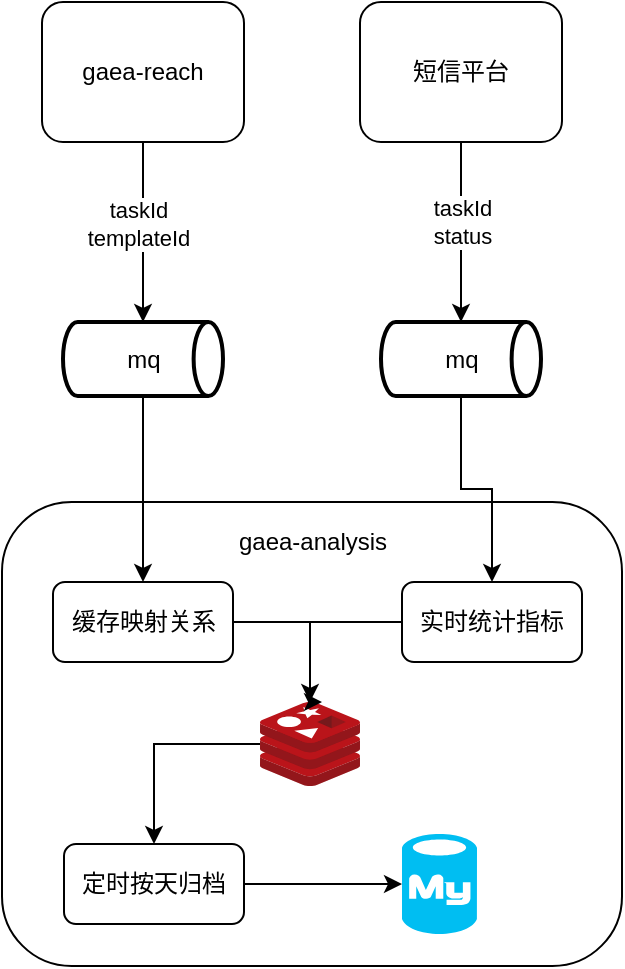<mxfile version="16.4.3" type="github">
  <diagram id="QfpV6kOfdEtOZohssIw-" name="Page-1">
    <mxGraphModel dx="1038" dy="667" grid="1" gridSize="10" guides="1" tooltips="1" connect="1" arrows="1" fold="1" page="1" pageScale="1" pageWidth="827" pageHeight="1169" math="0" shadow="0">
      <root>
        <mxCell id="0" />
        <mxCell id="1" parent="0" />
        <mxCell id="YGTyeJJ0-g0J-V8NWOky-4" value="" style="rounded=1;whiteSpace=wrap;html=1;" vertex="1" parent="1">
          <mxGeometry x="200" y="340" width="310" height="232" as="geometry" />
        </mxCell>
        <mxCell id="YGTyeJJ0-g0J-V8NWOky-19" value="" style="edgeStyle=orthogonalEdgeStyle;rounded=0;orthogonalLoop=1;jettySize=auto;html=1;" edge="1" parent="1" source="YGTyeJJ0-g0J-V8NWOky-5" target="YGTyeJJ0-g0J-V8NWOky-22">
          <mxGeometry relative="1" as="geometry" />
        </mxCell>
        <mxCell id="YGTyeJJ0-g0J-V8NWOky-5" value="mq" style="strokeWidth=2;html=1;shape=mxgraph.flowchart.direct_data;whiteSpace=wrap;" vertex="1" parent="1">
          <mxGeometry x="230.5" y="250" width="80" height="37" as="geometry" />
        </mxCell>
        <mxCell id="YGTyeJJ0-g0J-V8NWOky-34" style="edgeStyle=orthogonalEdgeStyle;rounded=0;orthogonalLoop=1;jettySize=auto;html=1;entryX=0.5;entryY=0;entryDx=0;entryDy=0;" edge="1" parent="1" source="YGTyeJJ0-g0J-V8NWOky-9" target="YGTyeJJ0-g0J-V8NWOky-29">
          <mxGeometry relative="1" as="geometry" />
        </mxCell>
        <mxCell id="YGTyeJJ0-g0J-V8NWOky-9" value="" style="sketch=0;aspect=fixed;html=1;points=[];align=center;image;fontSize=12;image=img/lib/mscae/Cache_Redis_Product.svg;" vertex="1" parent="1">
          <mxGeometry x="329" y="440" width="50" height="42" as="geometry" />
        </mxCell>
        <mxCell id="YGTyeJJ0-g0J-V8NWOky-11" value="" style="verticalLabelPosition=bottom;html=1;verticalAlign=top;align=center;strokeColor=none;fillColor=#00BEF2;shape=mxgraph.azure.mysql_database;" vertex="1" parent="1">
          <mxGeometry x="400" y="506" width="37.5" height="50" as="geometry" />
        </mxCell>
        <mxCell id="YGTyeJJ0-g0J-V8NWOky-25" value="" style="edgeStyle=orthogonalEdgeStyle;rounded=0;orthogonalLoop=1;jettySize=auto;html=1;" edge="1" parent="1" source="YGTyeJJ0-g0J-V8NWOky-13" target="YGTyeJJ0-g0J-V8NWOky-24">
          <mxGeometry relative="1" as="geometry" />
        </mxCell>
        <mxCell id="YGTyeJJ0-g0J-V8NWOky-13" value="mq" style="strokeWidth=2;html=1;shape=mxgraph.flowchart.direct_data;whiteSpace=wrap;" vertex="1" parent="1">
          <mxGeometry x="389.5" y="250" width="80" height="37" as="geometry" />
        </mxCell>
        <mxCell id="YGTyeJJ0-g0J-V8NWOky-16" value="" style="edgeStyle=orthogonalEdgeStyle;rounded=0;orthogonalLoop=1;jettySize=auto;html=1;" edge="1" parent="1" source="YGTyeJJ0-g0J-V8NWOky-14" target="YGTyeJJ0-g0J-V8NWOky-5">
          <mxGeometry relative="1" as="geometry" />
        </mxCell>
        <mxCell id="YGTyeJJ0-g0J-V8NWOky-18" value="taskId&lt;br&gt;templateId" style="edgeLabel;html=1;align=center;verticalAlign=middle;resizable=0;points=[];" vertex="1" connectable="0" parent="YGTyeJJ0-g0J-V8NWOky-16">
          <mxGeometry x="0.124" y="-3" relative="1" as="geometry">
            <mxPoint y="-10" as="offset" />
          </mxGeometry>
        </mxCell>
        <mxCell id="YGTyeJJ0-g0J-V8NWOky-14" value="gaea-reach" style="rounded=1;whiteSpace=wrap;html=1;" vertex="1" parent="1">
          <mxGeometry x="220" y="90" width="101" height="70" as="geometry" />
        </mxCell>
        <mxCell id="YGTyeJJ0-g0J-V8NWOky-17" value="" style="edgeStyle=orthogonalEdgeStyle;rounded=0;orthogonalLoop=1;jettySize=auto;html=1;" edge="1" parent="1" source="YGTyeJJ0-g0J-V8NWOky-15" target="YGTyeJJ0-g0J-V8NWOky-13">
          <mxGeometry relative="1" as="geometry" />
        </mxCell>
        <mxCell id="YGTyeJJ0-g0J-V8NWOky-21" value="taskId&lt;br&gt;status" style="edgeLabel;html=1;align=center;verticalAlign=middle;resizable=0;points=[];" vertex="1" connectable="0" parent="YGTyeJJ0-g0J-V8NWOky-17">
          <mxGeometry x="-0.356" y="2" relative="1" as="geometry">
            <mxPoint x="-2" y="11" as="offset" />
          </mxGeometry>
        </mxCell>
        <mxCell id="YGTyeJJ0-g0J-V8NWOky-15" value="短信平台" style="rounded=1;whiteSpace=wrap;html=1;" vertex="1" parent="1">
          <mxGeometry x="379" y="90" width="101" height="70" as="geometry" />
        </mxCell>
        <mxCell id="YGTyeJJ0-g0J-V8NWOky-23" style="edgeStyle=orthogonalEdgeStyle;rounded=0;orthogonalLoop=1;jettySize=auto;html=1;" edge="1" parent="1" source="YGTyeJJ0-g0J-V8NWOky-22" target="YGTyeJJ0-g0J-V8NWOky-9">
          <mxGeometry relative="1" as="geometry" />
        </mxCell>
        <mxCell id="YGTyeJJ0-g0J-V8NWOky-22" value="缓存映射关系" style="rounded=1;whiteSpace=wrap;html=1;" vertex="1" parent="1">
          <mxGeometry x="225.5" y="380" width="90" height="40" as="geometry" />
        </mxCell>
        <mxCell id="YGTyeJJ0-g0J-V8NWOky-35" style="edgeStyle=orthogonalEdgeStyle;rounded=0;orthogonalLoop=1;jettySize=auto;html=1;entryX=0.62;entryY=0;entryDx=0;entryDy=0;entryPerimeter=0;" edge="1" parent="1" source="YGTyeJJ0-g0J-V8NWOky-24" target="YGTyeJJ0-g0J-V8NWOky-9">
          <mxGeometry relative="1" as="geometry">
            <Array as="points">
              <mxPoint x="354" y="400" />
              <mxPoint x="354" y="440" />
            </Array>
          </mxGeometry>
        </mxCell>
        <mxCell id="YGTyeJJ0-g0J-V8NWOky-24" value="实时统计指标" style="rounded=1;whiteSpace=wrap;html=1;" vertex="1" parent="1">
          <mxGeometry x="400" y="380" width="90" height="40" as="geometry" />
        </mxCell>
        <mxCell id="YGTyeJJ0-g0J-V8NWOky-28" value="gaea-analysis" style="text;html=1;align=center;verticalAlign=middle;resizable=0;points=[];autosize=1;strokeColor=none;fillColor=none;" vertex="1" parent="1">
          <mxGeometry x="310" y="350" width="90" height="20" as="geometry" />
        </mxCell>
        <mxCell id="YGTyeJJ0-g0J-V8NWOky-31" value="" style="edgeStyle=orthogonalEdgeStyle;rounded=0;orthogonalLoop=1;jettySize=auto;html=1;" edge="1" parent="1" source="YGTyeJJ0-g0J-V8NWOky-29" target="YGTyeJJ0-g0J-V8NWOky-11">
          <mxGeometry relative="1" as="geometry" />
        </mxCell>
        <mxCell id="YGTyeJJ0-g0J-V8NWOky-29" value="定时按天归档" style="rounded=1;whiteSpace=wrap;html=1;" vertex="1" parent="1">
          <mxGeometry x="231" y="511" width="90" height="40" as="geometry" />
        </mxCell>
      </root>
    </mxGraphModel>
  </diagram>
</mxfile>
